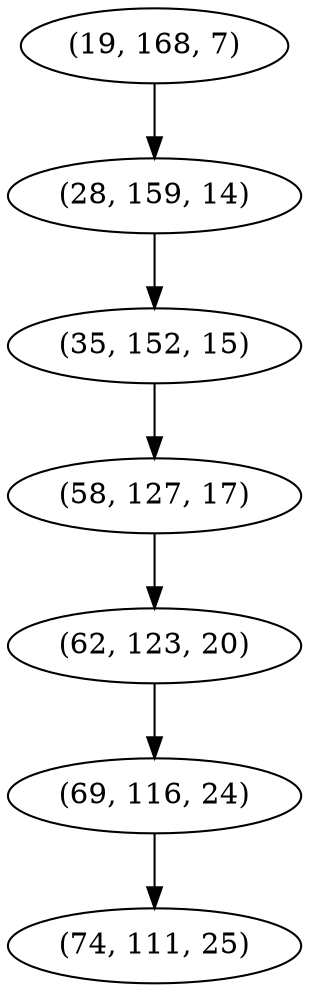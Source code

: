 digraph tree {
    "(19, 168, 7)";
    "(28, 159, 14)";
    "(35, 152, 15)";
    "(58, 127, 17)";
    "(62, 123, 20)";
    "(69, 116, 24)";
    "(74, 111, 25)";
    "(19, 168, 7)" -> "(28, 159, 14)";
    "(28, 159, 14)" -> "(35, 152, 15)";
    "(35, 152, 15)" -> "(58, 127, 17)";
    "(58, 127, 17)" -> "(62, 123, 20)";
    "(62, 123, 20)" -> "(69, 116, 24)";
    "(69, 116, 24)" -> "(74, 111, 25)";
}
